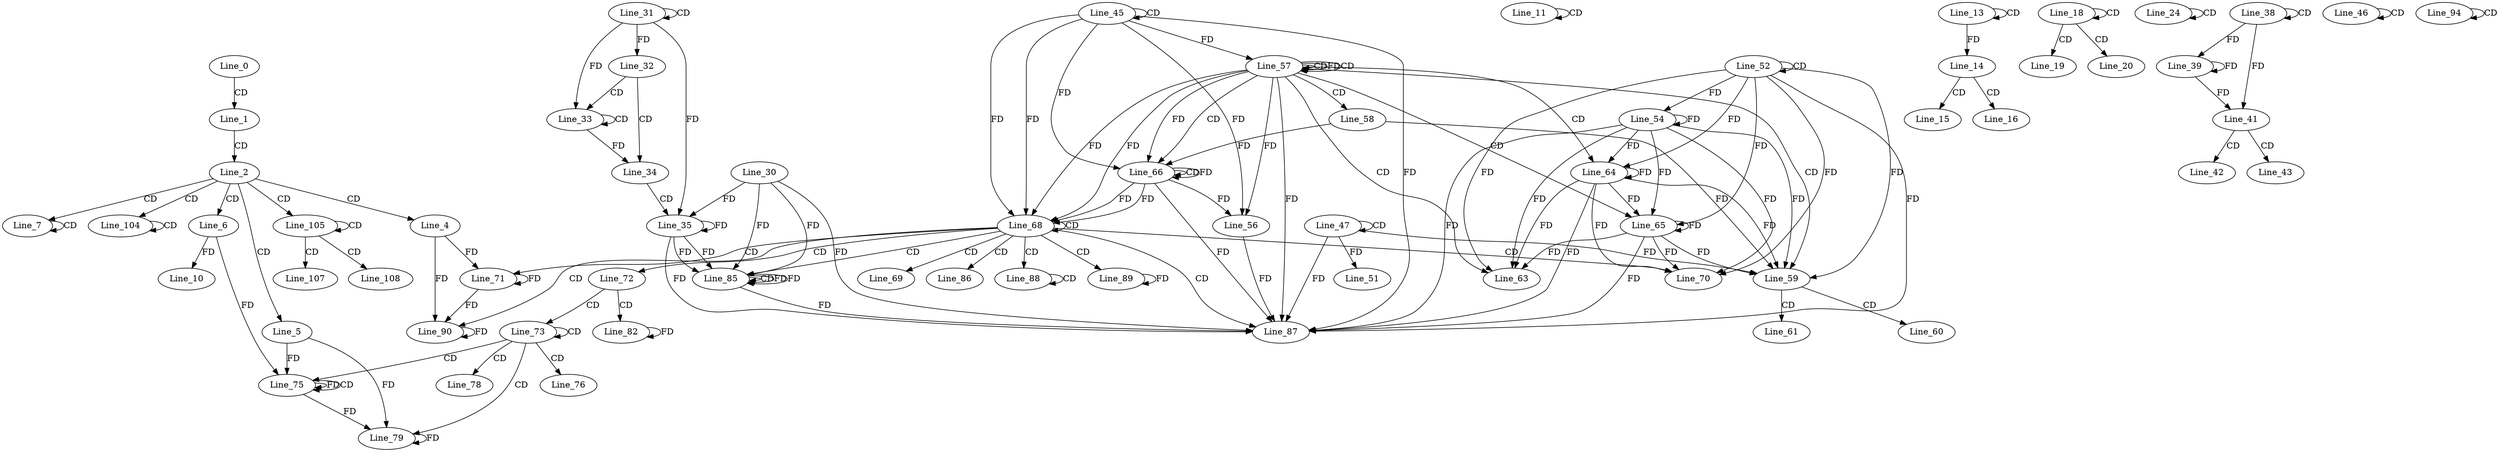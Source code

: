 digraph G {
  Line_0;
  Line_1;
  Line_2;
  Line_4;
  Line_5;
  Line_6;
  Line_7;
  Line_10;
  Line_11;
  Line_11;
  Line_13;
  Line_13;
  Line_14;
  Line_15;
  Line_16;
  Line_18;
  Line_18;
  Line_19;
  Line_20;
  Line_24;
  Line_24;
  Line_31;
  Line_31;
  Line_32;
  Line_33;
  Line_33;
  Line_34;
  Line_35;
  Line_30;
  Line_35;
  Line_38;
  Line_38;
  Line_39;
  Line_39;
  Line_41;
  Line_42;
  Line_43;
  Line_45;
  Line_45;
  Line_46;
  Line_46;
  Line_47;
  Line_47;
  Line_51;
  Line_52;
  Line_52;
  Line_54;
  Line_56;
  Line_57;
  Line_57;
  Line_57;
  Line_58;
  Line_59;
  Line_59;
  Line_60;
  Line_61;
  Line_63;
  Line_64;
  Line_65;
  Line_66;
  Line_66;
  Line_66;
  Line_66;
  Line_68;
  Line_68;
  Line_69;
  Line_70;
  Line_71;
  Line_72;
  Line_73;
  Line_73;
  Line_75;
  Line_75;
  Line_75;
  Line_76;
  Line_78;
  Line_79;
  Line_82;
  Line_85;
  Line_85;
  Line_86;
  Line_87;
  Line_56;
  Line_88;
  Line_88;
  Line_89;
  Line_90;
  Line_94;
  Line_94;
  Line_104;
  Line_104;
  Line_105;
  Line_105;
  Line_105;
  Line_107;
  Line_108;
  Line_0 -> Line_1 [ label="CD" ];
  Line_1 -> Line_2 [ label="CD" ];
  Line_2 -> Line_4 [ label="CD" ];
  Line_2 -> Line_5 [ label="CD" ];
  Line_2 -> Line_6 [ label="CD" ];
  Line_2 -> Line_7 [ label="CD" ];
  Line_7 -> Line_7 [ label="CD" ];
  Line_6 -> Line_10 [ label="FD" ];
  Line_11 -> Line_11 [ label="CD" ];
  Line_13 -> Line_13 [ label="CD" ];
  Line_13 -> Line_14 [ label="FD" ];
  Line_14 -> Line_15 [ label="CD" ];
  Line_14 -> Line_16 [ label="CD" ];
  Line_18 -> Line_18 [ label="CD" ];
  Line_18 -> Line_19 [ label="CD" ];
  Line_18 -> Line_20 [ label="CD" ];
  Line_24 -> Line_24 [ label="CD" ];
  Line_31 -> Line_31 [ label="CD" ];
  Line_31 -> Line_32 [ label="FD" ];
  Line_32 -> Line_33 [ label="CD" ];
  Line_33 -> Line_33 [ label="CD" ];
  Line_31 -> Line_33 [ label="FD" ];
  Line_32 -> Line_34 [ label="CD" ];
  Line_33 -> Line_34 [ label="FD" ];
  Line_34 -> Line_35 [ label="CD" ];
  Line_30 -> Line_35 [ label="FD" ];
  Line_35 -> Line_35 [ label="FD" ];
  Line_31 -> Line_35 [ label="FD" ];
  Line_38 -> Line_38 [ label="CD" ];
  Line_38 -> Line_39 [ label="FD" ];
  Line_39 -> Line_39 [ label="FD" ];
  Line_38 -> Line_41 [ label="FD" ];
  Line_39 -> Line_41 [ label="FD" ];
  Line_41 -> Line_42 [ label="CD" ];
  Line_41 -> Line_43 [ label="CD" ];
  Line_45 -> Line_45 [ label="CD" ];
  Line_46 -> Line_46 [ label="CD" ];
  Line_47 -> Line_47 [ label="CD" ];
  Line_47 -> Line_51 [ label="FD" ];
  Line_52 -> Line_52 [ label="CD" ];
  Line_52 -> Line_54 [ label="FD" ];
  Line_54 -> Line_54 [ label="FD" ];
  Line_45 -> Line_56 [ label="FD" ];
  Line_57 -> Line_57 [ label="CD" ];
  Line_45 -> Line_57 [ label="FD" ];
  Line_57 -> Line_57 [ label="FD" ];
  Line_57 -> Line_57 [ label="CD" ];
  Line_57 -> Line_58 [ label="CD" ];
  Line_57 -> Line_59 [ label="CD" ];
  Line_47 -> Line_59 [ label="FD" ];
  Line_52 -> Line_59 [ label="FD" ];
  Line_54 -> Line_59 [ label="FD" ];
  Line_58 -> Line_59 [ label="FD" ];
  Line_59 -> Line_60 [ label="CD" ];
  Line_59 -> Line_61 [ label="CD" ];
  Line_57 -> Line_63 [ label="CD" ];
  Line_52 -> Line_63 [ label="FD" ];
  Line_54 -> Line_63 [ label="FD" ];
  Line_57 -> Line_64 [ label="CD" ];
  Line_52 -> Line_64 [ label="FD" ];
  Line_54 -> Line_64 [ label="FD" ];
  Line_64 -> Line_64 [ label="FD" ];
  Line_57 -> Line_65 [ label="CD" ];
  Line_52 -> Line_65 [ label="FD" ];
  Line_54 -> Line_65 [ label="FD" ];
  Line_64 -> Line_65 [ label="FD" ];
  Line_65 -> Line_65 [ label="FD" ];
  Line_57 -> Line_66 [ label="CD" ];
  Line_58 -> Line_66 [ label="FD" ];
  Line_66 -> Line_66 [ label="CD" ];
  Line_45 -> Line_66 [ label="FD" ];
  Line_57 -> Line_66 [ label="FD" ];
  Line_66 -> Line_66 [ label="FD" ];
  Line_45 -> Line_68 [ label="FD" ];
  Line_57 -> Line_68 [ label="FD" ];
  Line_66 -> Line_68 [ label="FD" ];
  Line_68 -> Line_68 [ label="CD" ];
  Line_45 -> Line_68 [ label="FD" ];
  Line_57 -> Line_68 [ label="FD" ];
  Line_66 -> Line_68 [ label="FD" ];
  Line_68 -> Line_69 [ label="CD" ];
  Line_68 -> Line_70 [ label="CD" ];
  Line_52 -> Line_70 [ label="FD" ];
  Line_54 -> Line_70 [ label="FD" ];
  Line_64 -> Line_70 [ label="FD" ];
  Line_65 -> Line_70 [ label="FD" ];
  Line_68 -> Line_71 [ label="CD" ];
  Line_71 -> Line_71 [ label="FD" ];
  Line_4 -> Line_71 [ label="FD" ];
  Line_68 -> Line_72 [ label="CD" ];
  Line_72 -> Line_73 [ label="CD" ];
  Line_73 -> Line_73 [ label="CD" ];
  Line_73 -> Line_75 [ label="CD" ];
  Line_75 -> Line_75 [ label="FD" ];
  Line_5 -> Line_75 [ label="FD" ];
  Line_75 -> Line_75 [ label="CD" ];
  Line_6 -> Line_75 [ label="FD" ];
  Line_73 -> Line_76 [ label="CD" ];
  Line_73 -> Line_78 [ label="CD" ];
  Line_73 -> Line_79 [ label="CD" ];
  Line_75 -> Line_79 [ label="FD" ];
  Line_79 -> Line_79 [ label="FD" ];
  Line_5 -> Line_79 [ label="FD" ];
  Line_72 -> Line_82 [ label="CD" ];
  Line_82 -> Line_82 [ label="FD" ];
  Line_68 -> Line_85 [ label="CD" ];
  Line_30 -> Line_85 [ label="FD" ];
  Line_35 -> Line_85 [ label="FD" ];
  Line_85 -> Line_85 [ label="CD" ];
  Line_30 -> Line_85 [ label="FD" ];
  Line_35 -> Line_85 [ label="FD" ];
  Line_85 -> Line_85 [ label="FD" ];
  Line_68 -> Line_86 [ label="CD" ];
  Line_68 -> Line_87 [ label="CD" ];
  Line_45 -> Line_87 [ label="FD" ];
  Line_57 -> Line_87 [ label="FD" ];
  Line_66 -> Line_87 [ label="FD" ];
  Line_52 -> Line_87 [ label="FD" ];
  Line_54 -> Line_87 [ label="FD" ];
  Line_64 -> Line_87 [ label="FD" ];
  Line_65 -> Line_87 [ label="FD" ];
  Line_47 -> Line_87 [ label="FD" ];
  Line_30 -> Line_87 [ label="FD" ];
  Line_35 -> Line_87 [ label="FD" ];
  Line_85 -> Line_87 [ label="FD" ];
  Line_56 -> Line_87 [ label="FD" ];
  Line_68 -> Line_88 [ label="CD" ];
  Line_88 -> Line_88 [ label="CD" ];
  Line_68 -> Line_89 [ label="CD" ];
  Line_89 -> Line_89 [ label="FD" ];
  Line_68 -> Line_90 [ label="CD" ];
  Line_71 -> Line_90 [ label="FD" ];
  Line_90 -> Line_90 [ label="FD" ];
  Line_4 -> Line_90 [ label="FD" ];
  Line_94 -> Line_94 [ label="CD" ];
  Line_2 -> Line_104 [ label="CD" ];
  Line_104 -> Line_104 [ label="CD" ];
  Line_2 -> Line_105 [ label="CD" ];
  Line_105 -> Line_105 [ label="CD" ];
  Line_105 -> Line_107 [ label="CD" ];
  Line_105 -> Line_108 [ label="CD" ];
  Line_57 -> Line_56 [ label="FD" ];
  Line_66 -> Line_56 [ label="FD" ];
  Line_64 -> Line_59 [ label="FD" ];
  Line_65 -> Line_59 [ label="FD" ];
  Line_64 -> Line_63 [ label="FD" ];
  Line_65 -> Line_63 [ label="FD" ];
  Line_85 -> Line_85 [ label="FD" ];
}
